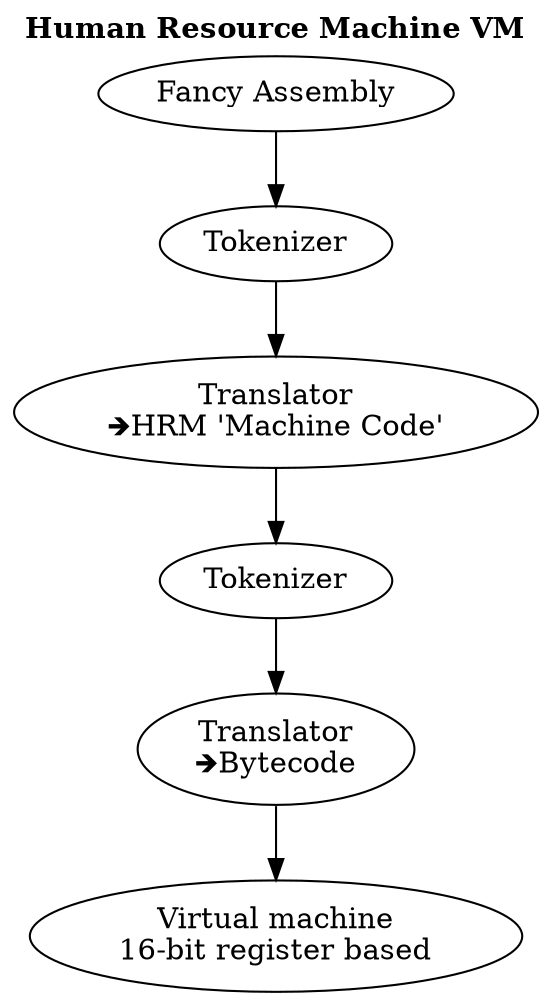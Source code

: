 digraph G {
    labelloc = "t";
    label = <<B>Human Resource Machine VM</B>>;
    myasm [label="Fancy Assembly"];
    tok [label="Tokenizer"];
    trans_1 [label="Translator\n🡺HRM 'Machine Code'"];
    myasm -> tok -> trans_1;
    tok2 [label="Tokenizer"];
    byte [label="Translator\n🡺Bytecode"];
    vm [label="Virtual machine\n16-bit register based"];
    trans_1 -> tok2 -> byte -> vm;
}